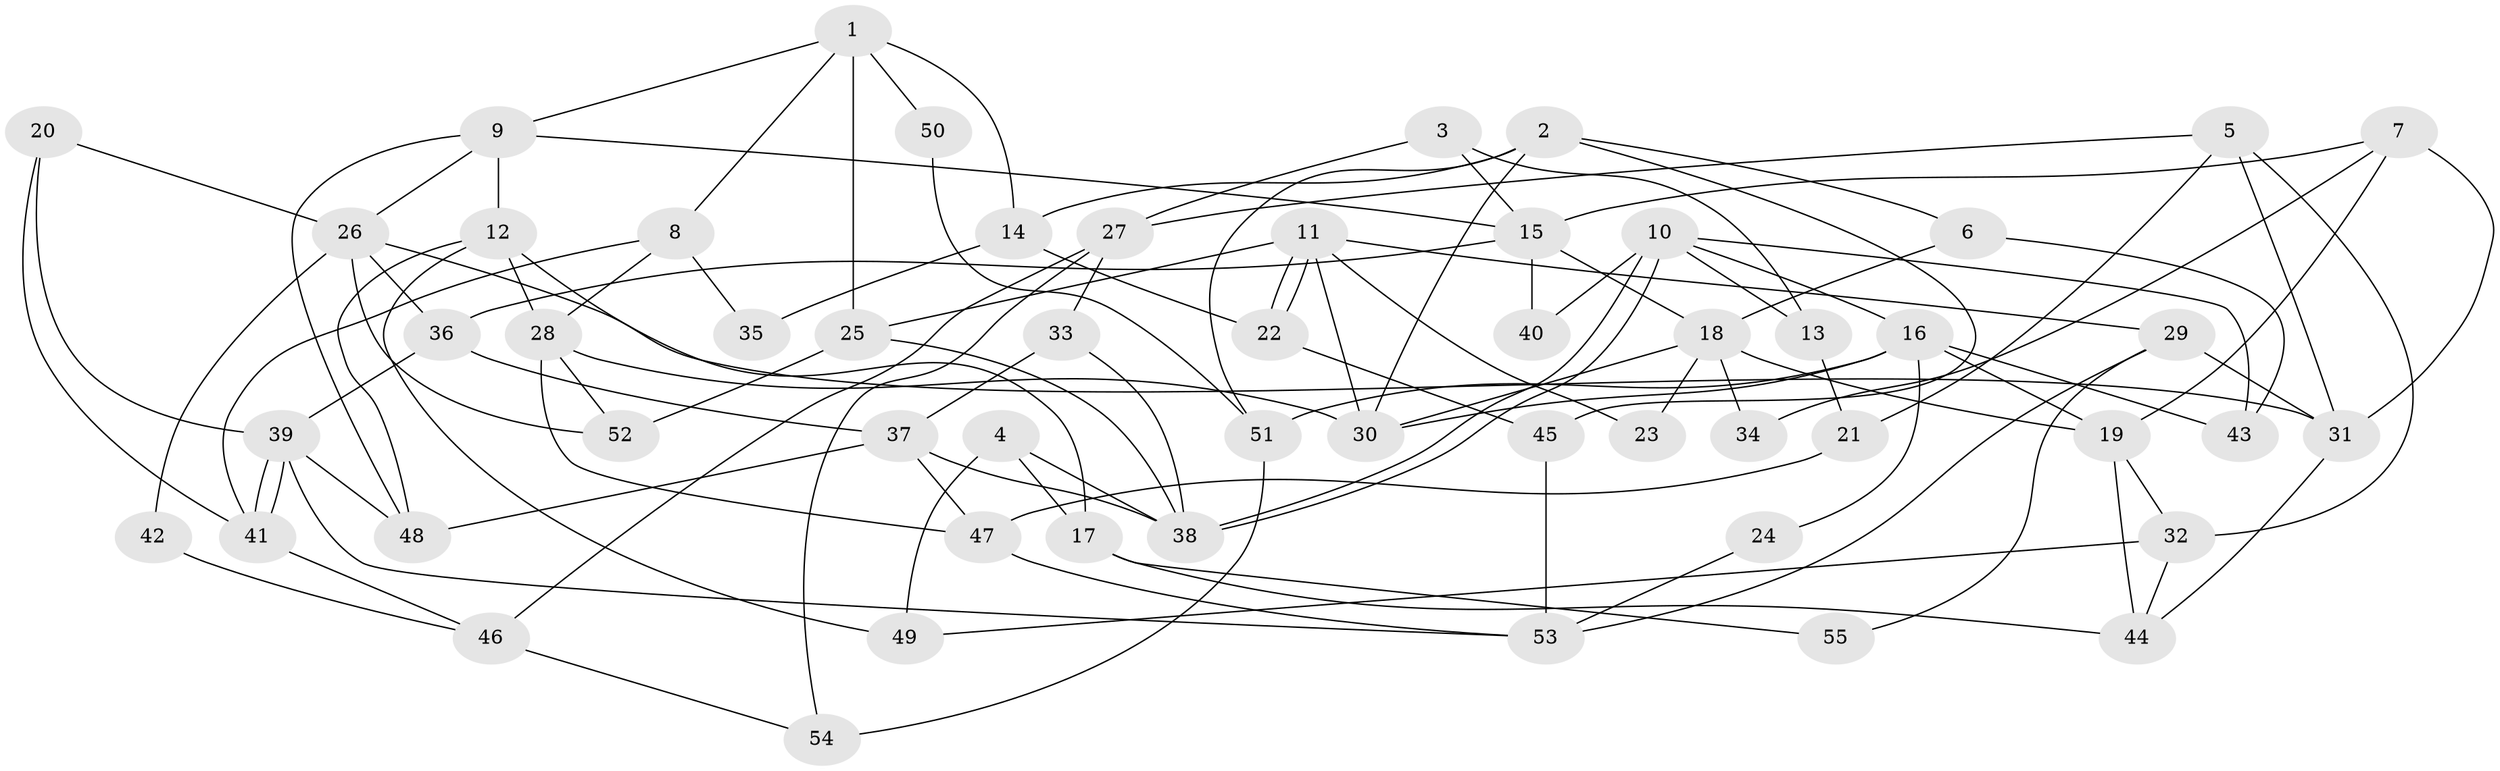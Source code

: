 // coarse degree distribution, {2: 0.3125, 3: 0.1875, 5: 0.0625, 4: 0.3125, 8: 0.125}
// Generated by graph-tools (version 1.1) at 2025/54/03/04/25 21:54:41]
// undirected, 55 vertices, 110 edges
graph export_dot {
graph [start="1"]
  node [color=gray90,style=filled];
  1;
  2;
  3;
  4;
  5;
  6;
  7;
  8;
  9;
  10;
  11;
  12;
  13;
  14;
  15;
  16;
  17;
  18;
  19;
  20;
  21;
  22;
  23;
  24;
  25;
  26;
  27;
  28;
  29;
  30;
  31;
  32;
  33;
  34;
  35;
  36;
  37;
  38;
  39;
  40;
  41;
  42;
  43;
  44;
  45;
  46;
  47;
  48;
  49;
  50;
  51;
  52;
  53;
  54;
  55;
  1 -- 9;
  1 -- 14;
  1 -- 8;
  1 -- 25;
  1 -- 50;
  2 -- 51;
  2 -- 30;
  2 -- 6;
  2 -- 14;
  2 -- 45;
  3 -- 15;
  3 -- 13;
  3 -- 27;
  4 -- 38;
  4 -- 17;
  4 -- 49;
  5 -- 27;
  5 -- 32;
  5 -- 21;
  5 -- 31;
  6 -- 43;
  6 -- 18;
  7 -- 19;
  7 -- 31;
  7 -- 15;
  7 -- 34;
  8 -- 41;
  8 -- 28;
  8 -- 35;
  9 -- 12;
  9 -- 15;
  9 -- 26;
  9 -- 48;
  10 -- 16;
  10 -- 38;
  10 -- 38;
  10 -- 13;
  10 -- 40;
  10 -- 43;
  11 -- 22;
  11 -- 22;
  11 -- 30;
  11 -- 23;
  11 -- 25;
  11 -- 29;
  12 -- 48;
  12 -- 28;
  12 -- 17;
  12 -- 49;
  13 -- 21;
  14 -- 22;
  14 -- 35;
  15 -- 36;
  15 -- 18;
  15 -- 40;
  16 -- 30;
  16 -- 19;
  16 -- 24;
  16 -- 43;
  16 -- 51;
  17 -- 44;
  17 -- 55;
  18 -- 19;
  18 -- 23;
  18 -- 30;
  18 -- 34;
  19 -- 32;
  19 -- 44;
  20 -- 39;
  20 -- 26;
  20 -- 41;
  21 -- 47;
  22 -- 45;
  24 -- 53;
  25 -- 38;
  25 -- 52;
  26 -- 31;
  26 -- 36;
  26 -- 42;
  26 -- 52;
  27 -- 33;
  27 -- 46;
  27 -- 54;
  28 -- 52;
  28 -- 30;
  28 -- 47;
  29 -- 53;
  29 -- 31;
  29 -- 55;
  31 -- 44;
  32 -- 44;
  32 -- 49;
  33 -- 37;
  33 -- 38;
  36 -- 37;
  36 -- 39;
  37 -- 38;
  37 -- 48;
  37 -- 47;
  39 -- 41;
  39 -- 41;
  39 -- 48;
  39 -- 53;
  41 -- 46;
  42 -- 46;
  45 -- 53;
  46 -- 54;
  47 -- 53;
  50 -- 51;
  51 -- 54;
}
